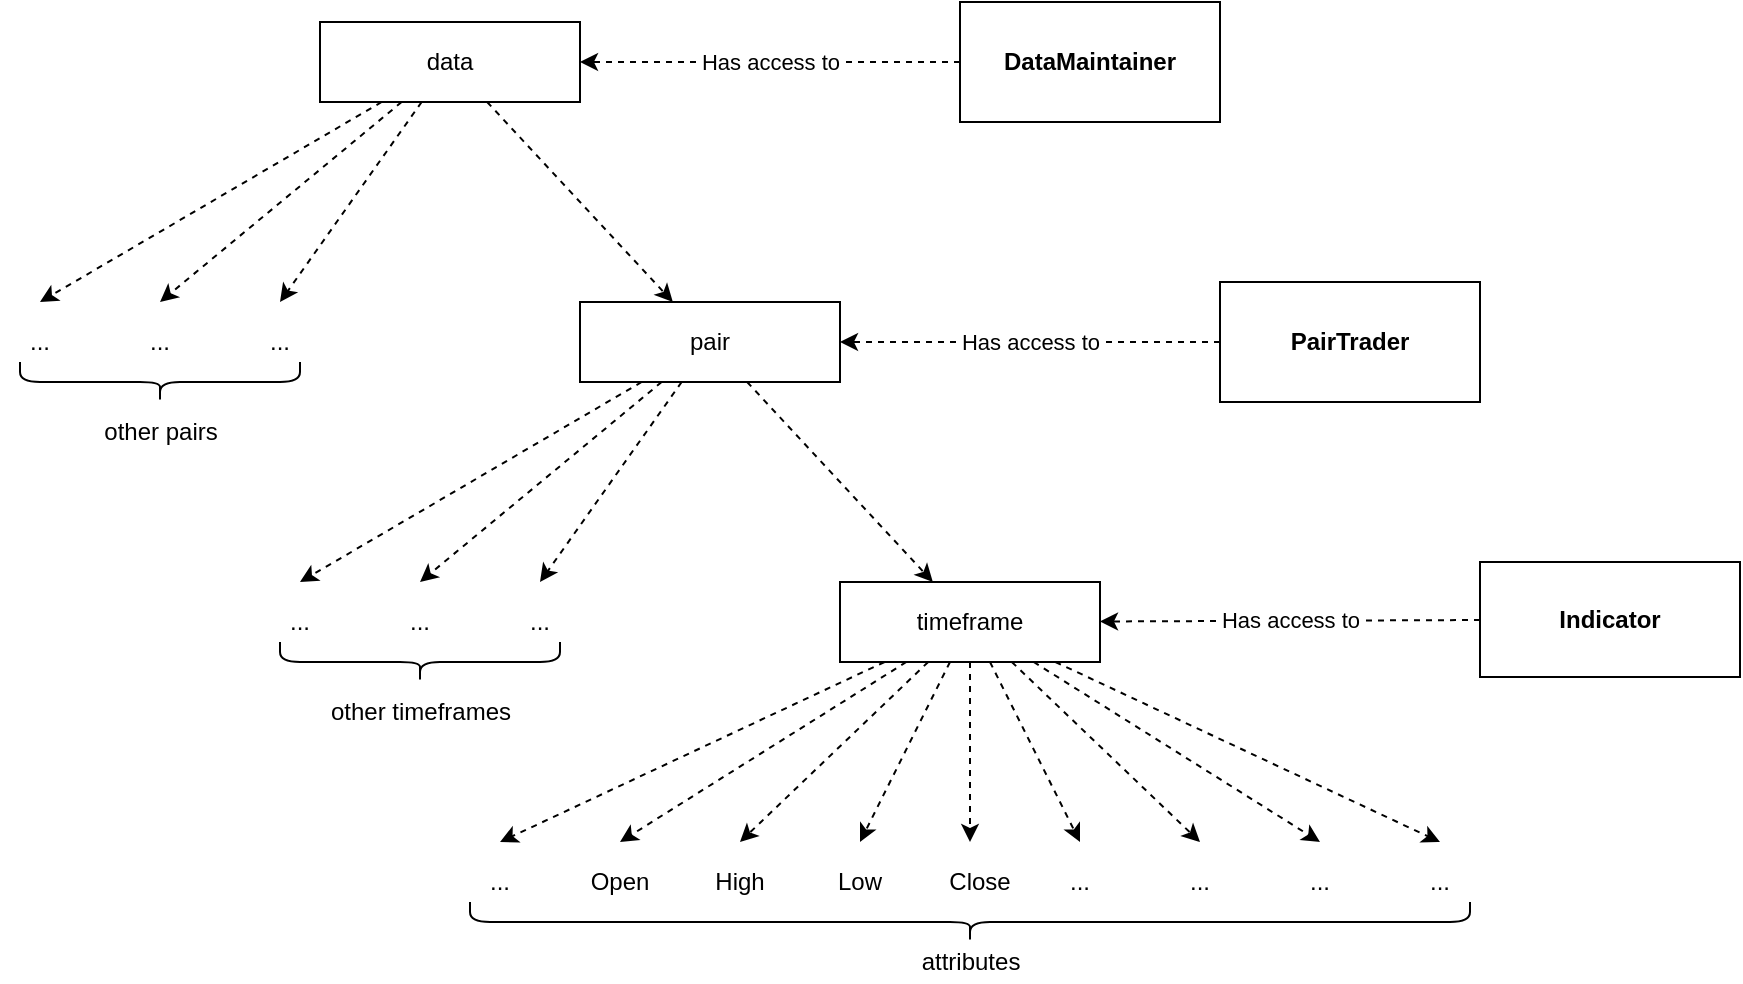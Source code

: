 <mxfile version="15.2.7" type="device"><diagram id="bZwGML5hGIHTJeVwTkUx" name="Page-1"><mxGraphModel dx="784" dy="617" grid="1" gridSize="10" guides="1" tooltips="1" connect="1" arrows="1" fold="1" page="0" pageScale="1" pageWidth="827" pageHeight="1169" math="0" shadow="0"><root><mxCell id="0"/><mxCell id="1" parent="0"/><mxCell id="mXyN-4Q2bQ3NE0P3swlz-169" value="pair" style="rounded=0;whiteSpace=wrap;html=1;" parent="1" vertex="1"><mxGeometry x="1000" y="180" width="130" height="40" as="geometry"/></mxCell><mxCell id="mXyN-4Q2bQ3NE0P3swlz-170" value="timeframe" style="rounded=0;whiteSpace=wrap;html=1;" parent="1" vertex="1"><mxGeometry x="1130" y="320" width="130" height="40" as="geometry"/></mxCell><mxCell id="mXyN-4Q2bQ3NE0P3swlz-180" value="" style="endArrow=classic;html=1;dashed=1;" parent="1" source="mXyN-4Q2bQ3NE0P3swlz-169" target="mXyN-4Q2bQ3NE0P3swlz-170" edge="1"><mxGeometry width="50" height="50" relative="1" as="geometry"><mxPoint x="1024.66" y="220.0" as="sourcePoint"/><mxPoint x="1024.66" y="260.0" as="targetPoint"/></mxGeometry></mxCell><mxCell id="2qCdFAfTcXU_jAQAubH0-21" value="data" style="rounded=0;whiteSpace=wrap;html=1;" vertex="1" parent="1"><mxGeometry x="870" y="40" width="130" height="40" as="geometry"/></mxCell><mxCell id="2qCdFAfTcXU_jAQAubH0-23" value="" style="endArrow=classic;html=1;dashed=1;" edge="1" parent="1" source="2qCdFAfTcXU_jAQAubH0-21"><mxGeometry width="50" height="50" relative="1" as="geometry"><mxPoint x="1080" y="280" as="sourcePoint"/><mxPoint x="730" y="180" as="targetPoint"/></mxGeometry></mxCell><mxCell id="2qCdFAfTcXU_jAQAubH0-24" value="" style="endArrow=classic;html=1;dashed=1;" edge="1" parent="1" source="2qCdFAfTcXU_jAQAubH0-21"><mxGeometry width="50" height="50" relative="1" as="geometry"><mxPoint x="970" y="80" as="sourcePoint"/><mxPoint x="790" y="180" as="targetPoint"/></mxGeometry></mxCell><mxCell id="2qCdFAfTcXU_jAQAubH0-25" value="" style="endArrow=classic;html=1;dashed=1;" edge="1" parent="1" source="2qCdFAfTcXU_jAQAubH0-21"><mxGeometry width="50" height="50" relative="1" as="geometry"><mxPoint x="960" y="80" as="sourcePoint"/><mxPoint x="850" y="180" as="targetPoint"/></mxGeometry></mxCell><mxCell id="2qCdFAfTcXU_jAQAubH0-26" value="" style="endArrow=classic;html=1;dashed=1;" edge="1" parent="1" source="2qCdFAfTcXU_jAQAubH0-21" target="mXyN-4Q2bQ3NE0P3swlz-169"><mxGeometry width="50" height="50" relative="1" as="geometry"><mxPoint x="1024.66" y="100.0" as="sourcePoint"/><mxPoint x="1025" y="180" as="targetPoint"/></mxGeometry></mxCell><mxCell id="2qCdFAfTcXU_jAQAubH0-27" value="..." style="text;html=1;strokeColor=none;fillColor=none;align=center;verticalAlign=middle;whiteSpace=wrap;rounded=0;" vertex="1" parent="1"><mxGeometry x="710" y="190" width="40" height="20" as="geometry"/></mxCell><mxCell id="2qCdFAfTcXU_jAQAubH0-28" value="..." style="text;html=1;strokeColor=none;fillColor=none;align=center;verticalAlign=middle;whiteSpace=wrap;rounded=0;" vertex="1" parent="1"><mxGeometry x="770" y="190" width="40" height="20" as="geometry"/></mxCell><mxCell id="2qCdFAfTcXU_jAQAubH0-29" value="..." style="text;html=1;strokeColor=none;fillColor=none;align=center;verticalAlign=middle;whiteSpace=wrap;rounded=0;" vertex="1" parent="1"><mxGeometry x="830" y="190" width="40" height="20" as="geometry"/></mxCell><mxCell id="2qCdFAfTcXU_jAQAubH0-30" value="" style="shape=curlyBracket;whiteSpace=wrap;html=1;rounded=1;flipH=1;rotation=90;" vertex="1" parent="1"><mxGeometry x="780" y="150" width="20" height="140" as="geometry"/></mxCell><mxCell id="2qCdFAfTcXU_jAQAubH0-31" value="other pairs" style="text;html=1;align=center;verticalAlign=middle;resizable=0;points=[];autosize=1;fillColor=#FFFFFF;" vertex="1" parent="1"><mxGeometry x="755" y="235" width="70" height="20" as="geometry"/></mxCell><mxCell id="2qCdFAfTcXU_jAQAubH0-40" value="" style="endArrow=classic;html=1;dashed=1;" edge="1" parent="1" source="mXyN-4Q2bQ3NE0P3swlz-169"><mxGeometry width="50" height="50" relative="1" as="geometry"><mxPoint x="1030.833" y="220" as="sourcePoint"/><mxPoint x="860" y="320.0" as="targetPoint"/></mxGeometry></mxCell><mxCell id="2qCdFAfTcXU_jAQAubH0-41" value="" style="endArrow=classic;html=1;dashed=1;" edge="1" parent="1" source="mXyN-4Q2bQ3NE0P3swlz-169"><mxGeometry width="50" height="50" relative="1" as="geometry"><mxPoint x="1040.833" y="220" as="sourcePoint"/><mxPoint x="920" y="320.0" as="targetPoint"/></mxGeometry></mxCell><mxCell id="2qCdFAfTcXU_jAQAubH0-42" value="" style="endArrow=classic;html=1;dashed=1;" edge="1" parent="1" source="mXyN-4Q2bQ3NE0P3swlz-169"><mxGeometry width="50" height="50" relative="1" as="geometry"><mxPoint x="1050.833" y="220" as="sourcePoint"/><mxPoint x="980" y="320.0" as="targetPoint"/></mxGeometry></mxCell><mxCell id="2qCdFAfTcXU_jAQAubH0-43" value="..." style="text;html=1;strokeColor=none;fillColor=none;align=center;verticalAlign=middle;whiteSpace=wrap;rounded=0;" vertex="1" parent="1"><mxGeometry x="840" y="330" width="40" height="20" as="geometry"/></mxCell><mxCell id="2qCdFAfTcXU_jAQAubH0-44" value="..." style="text;html=1;strokeColor=none;fillColor=none;align=center;verticalAlign=middle;whiteSpace=wrap;rounded=0;" vertex="1" parent="1"><mxGeometry x="900" y="330" width="40" height="20" as="geometry"/></mxCell><mxCell id="2qCdFAfTcXU_jAQAubH0-45" value="..." style="text;html=1;strokeColor=none;fillColor=none;align=center;verticalAlign=middle;whiteSpace=wrap;rounded=0;" vertex="1" parent="1"><mxGeometry x="960" y="330" width="40" height="20" as="geometry"/></mxCell><mxCell id="2qCdFAfTcXU_jAQAubH0-46" value="" style="shape=curlyBracket;whiteSpace=wrap;html=1;rounded=1;flipH=1;rotation=90;" vertex="1" parent="1"><mxGeometry x="910" y="290" width="20" height="140" as="geometry"/></mxCell><mxCell id="2qCdFAfTcXU_jAQAubH0-47" value="other timeframes" style="text;html=1;align=center;verticalAlign=middle;resizable=0;points=[];autosize=1;fillColor=#FFFFFF;" vertex="1" parent="1"><mxGeometry x="865" y="375" width="110" height="20" as="geometry"/></mxCell><mxCell id="2qCdFAfTcXU_jAQAubH0-111" value="" style="endArrow=classic;html=1;dashed=1;" edge="1" parent="1" source="mXyN-4Q2bQ3NE0P3swlz-170"><mxGeometry width="50" height="50" relative="1" as="geometry"><mxPoint x="1195" y="380" as="sourcePoint"/><mxPoint x="960" y="450" as="targetPoint"/></mxGeometry></mxCell><mxCell id="2qCdFAfTcXU_jAQAubH0-112" value="" style="endArrow=classic;html=1;dashed=1;" edge="1" parent="1" source="mXyN-4Q2bQ3NE0P3swlz-170"><mxGeometry width="50" height="50" relative="1" as="geometry"><mxPoint x="1195" y="380" as="sourcePoint"/><mxPoint x="1020" y="450" as="targetPoint"/></mxGeometry></mxCell><mxCell id="2qCdFAfTcXU_jAQAubH0-113" value="" style="endArrow=classic;html=1;dashed=1;" edge="1" parent="1" source="mXyN-4Q2bQ3NE0P3swlz-170"><mxGeometry width="50" height="50" relative="1" as="geometry"><mxPoint x="1195" y="380" as="sourcePoint"/><mxPoint x="1080" y="450" as="targetPoint"/></mxGeometry></mxCell><mxCell id="2qCdFAfTcXU_jAQAubH0-114" value="..." style="text;html=1;strokeColor=none;fillColor=none;align=center;verticalAlign=middle;whiteSpace=wrap;rounded=0;" vertex="1" parent="1"><mxGeometry x="940" y="460" width="40" height="20" as="geometry"/></mxCell><mxCell id="2qCdFAfTcXU_jAQAubH0-115" value="Open" style="text;html=1;strokeColor=none;fillColor=none;align=center;verticalAlign=middle;whiteSpace=wrap;rounded=0;" vertex="1" parent="1"><mxGeometry x="1000" y="460" width="40" height="20" as="geometry"/></mxCell><mxCell id="2qCdFAfTcXU_jAQAubH0-116" value="High" style="text;html=1;strokeColor=none;fillColor=none;align=center;verticalAlign=middle;whiteSpace=wrap;rounded=0;" vertex="1" parent="1"><mxGeometry x="1060" y="460" width="40" height="20" as="geometry"/></mxCell><mxCell id="2qCdFAfTcXU_jAQAubH0-117" value="" style="endArrow=classic;html=1;dashed=1;" edge="1" parent="1" source="mXyN-4Q2bQ3NE0P3swlz-170"><mxGeometry width="50" height="50" relative="1" as="geometry"><mxPoint x="1195" y="380" as="sourcePoint"/><mxPoint x="1140" y="450" as="targetPoint"/></mxGeometry></mxCell><mxCell id="2qCdFAfTcXU_jAQAubH0-118" value="" style="endArrow=classic;html=1;dashed=1;" edge="1" parent="1" source="mXyN-4Q2bQ3NE0P3swlz-170"><mxGeometry width="50" height="50" relative="1" as="geometry"><mxPoint x="1195" y="380" as="sourcePoint"/><mxPoint x="1195" y="450" as="targetPoint"/></mxGeometry></mxCell><mxCell id="2qCdFAfTcXU_jAQAubH0-119" value="Low" style="text;html=1;strokeColor=none;fillColor=none;align=center;verticalAlign=middle;whiteSpace=wrap;rounded=0;" vertex="1" parent="1"><mxGeometry x="1120" y="460" width="40" height="20" as="geometry"/></mxCell><mxCell id="2qCdFAfTcXU_jAQAubH0-120" value="Close" style="text;html=1;strokeColor=none;fillColor=none;align=center;verticalAlign=middle;whiteSpace=wrap;rounded=0;" vertex="1" parent="1"><mxGeometry x="1180" y="460" width="40" height="20" as="geometry"/></mxCell><mxCell id="2qCdFAfTcXU_jAQAubH0-121" value="" style="endArrow=classic;html=1;dashed=1;" edge="1" parent="1" source="mXyN-4Q2bQ3NE0P3swlz-170"><mxGeometry width="50" height="50" relative="1" as="geometry"><mxPoint x="1195" y="380" as="sourcePoint"/><mxPoint x="1250" y="450" as="targetPoint"/></mxGeometry></mxCell><mxCell id="2qCdFAfTcXU_jAQAubH0-122" value="" style="endArrow=classic;html=1;dashed=1;" edge="1" parent="1" source="mXyN-4Q2bQ3NE0P3swlz-170"><mxGeometry width="50" height="50" relative="1" as="geometry"><mxPoint x="1195" y="380" as="sourcePoint"/><mxPoint x="1310" y="450" as="targetPoint"/></mxGeometry></mxCell><mxCell id="2qCdFAfTcXU_jAQAubH0-123" value="" style="endArrow=classic;html=1;dashed=1;" edge="1" parent="1" source="mXyN-4Q2bQ3NE0P3swlz-170"><mxGeometry width="50" height="50" relative="1" as="geometry"><mxPoint x="1195" y="380" as="sourcePoint"/><mxPoint x="1370" y="450" as="targetPoint"/></mxGeometry></mxCell><mxCell id="2qCdFAfTcXU_jAQAubH0-124" value="..." style="text;html=1;strokeColor=none;fillColor=none;align=center;verticalAlign=middle;whiteSpace=wrap;rounded=0;" vertex="1" parent="1"><mxGeometry x="1230" y="460" width="40" height="20" as="geometry"/></mxCell><mxCell id="2qCdFAfTcXU_jAQAubH0-125" value="..." style="text;html=1;strokeColor=none;fillColor=none;align=center;verticalAlign=middle;whiteSpace=wrap;rounded=0;" vertex="1" parent="1"><mxGeometry x="1290" y="460" width="40" height="20" as="geometry"/></mxCell><mxCell id="2qCdFAfTcXU_jAQAubH0-126" value="..." style="text;html=1;strokeColor=none;fillColor=none;align=center;verticalAlign=middle;whiteSpace=wrap;rounded=0;" vertex="1" parent="1"><mxGeometry x="1350" y="460" width="40" height="20" as="geometry"/></mxCell><mxCell id="2qCdFAfTcXU_jAQAubH0-127" value="" style="endArrow=classic;html=1;dashed=1;" edge="1" parent="1" source="mXyN-4Q2bQ3NE0P3swlz-170"><mxGeometry width="50" height="50" relative="1" as="geometry"><mxPoint x="1195" y="380" as="sourcePoint"/><mxPoint x="1430" y="450" as="targetPoint"/></mxGeometry></mxCell><mxCell id="2qCdFAfTcXU_jAQAubH0-128" value="..." style="text;html=1;strokeColor=none;fillColor=none;align=center;verticalAlign=middle;whiteSpace=wrap;rounded=0;" vertex="1" parent="1"><mxGeometry x="1410" y="460" width="40" height="20" as="geometry"/></mxCell><mxCell id="2qCdFAfTcXU_jAQAubH0-129" value="" style="shape=curlyBracket;whiteSpace=wrap;html=1;rounded=1;flipH=1;rotation=90;" vertex="1" parent="1"><mxGeometry x="1185" y="240" width="20" height="500" as="geometry"/></mxCell><mxCell id="2qCdFAfTcXU_jAQAubH0-130" value="attributes" style="text;html=1;align=center;verticalAlign=middle;resizable=0;points=[];autosize=1;strokeColor=none;fillColor=none;" vertex="1" parent="1"><mxGeometry x="1165" y="500" width="60" height="20" as="geometry"/></mxCell><mxCell id="2qCdFAfTcXU_jAQAubH0-131" value="&lt;b&gt;DataMaintainer&lt;/b&gt;" style="rounded=0;whiteSpace=wrap;html=1;" vertex="1" parent="1"><mxGeometry x="1190" y="30" width="130" height="60" as="geometry"/></mxCell><mxCell id="2qCdFAfTcXU_jAQAubH0-132" value="&lt;span style=&quot;color: rgb(0, 0, 0); font-family: helvetica; font-size: 11px; font-style: normal; font-weight: 400; letter-spacing: normal; text-align: center; text-indent: 0px; text-transform: none; word-spacing: 0px; background-color: rgb(255, 255, 255); display: inline; float: none;&quot;&gt;Has access to&lt;/span&gt;" style="endArrow=classic;html=1;dashed=1;" edge="1" parent="1" source="2qCdFAfTcXU_jAQAubH0-131" target="2qCdFAfTcXU_jAQAubH0-21"><mxGeometry width="50" height="50" relative="1" as="geometry"><mxPoint x="1247.727" y="370" as="sourcePoint"/><mxPoint x="1440" y="460" as="targetPoint"/></mxGeometry></mxCell><mxCell id="2qCdFAfTcXU_jAQAubH0-133" value="&lt;span style=&quot;color: rgb(0, 0, 0); font-family: helvetica; font-size: 11px; font-style: normal; font-weight: 400; letter-spacing: normal; text-align: center; text-indent: 0px; text-transform: none; word-spacing: 0px; background-color: rgb(255, 255, 255); display: inline; float: none;&quot;&gt;Has access to&lt;/span&gt;" style="endArrow=classic;html=1;dashed=1;" edge="1" parent="1" source="2qCdFAfTcXU_jAQAubH0-135" target="mXyN-4Q2bQ3NE0P3swlz-170"><mxGeometry width="50" height="50" relative="1" as="geometry"><mxPoint x="1400" y="70" as="sourcePoint"/><mxPoint x="1010" y="70" as="targetPoint"/></mxGeometry></mxCell><mxCell id="2qCdFAfTcXU_jAQAubH0-134" value="&lt;b style=&quot;color: rgb(0 , 0 , 0) ; font-family: &amp;#34;helvetica&amp;#34; ; font-size: 12px ; font-style: normal ; letter-spacing: normal ; text-align: center ; text-indent: 0px ; text-transform: none ; word-spacing: 0px ; background-color: rgb(255 , 255 , 255)&quot;&gt;PairTrader&lt;/b&gt;" style="rounded=0;whiteSpace=wrap;html=1;" vertex="1" parent="1"><mxGeometry x="1320" y="170" width="130" height="60" as="geometry"/></mxCell><mxCell id="2qCdFAfTcXU_jAQAubH0-135" value="&lt;b&gt;Indicator&lt;/b&gt;" style="rounded=0;whiteSpace=wrap;html=1;" vertex="1" parent="1"><mxGeometry x="1450" y="310" width="130" height="57.5" as="geometry"/></mxCell><mxCell id="2qCdFAfTcXU_jAQAubH0-136" value="&lt;span style=&quot;color: rgb(0, 0, 0); font-family: helvetica; font-size: 11px; font-style: normal; font-weight: 400; letter-spacing: normal; text-align: center; text-indent: 0px; text-transform: none; word-spacing: 0px; background-color: rgb(255, 255, 255); display: inline; float: none;&quot;&gt;Has access to&lt;/span&gt;" style="endArrow=classic;html=1;dashed=1;" edge="1" parent="1" source="2qCdFAfTcXU_jAQAubH0-134" target="mXyN-4Q2bQ3NE0P3swlz-169"><mxGeometry width="50" height="50" relative="1" as="geometry"><mxPoint x="1400" y="350" as="sourcePoint"/><mxPoint x="1270" y="350" as="targetPoint"/></mxGeometry></mxCell></root></mxGraphModel></diagram></mxfile>